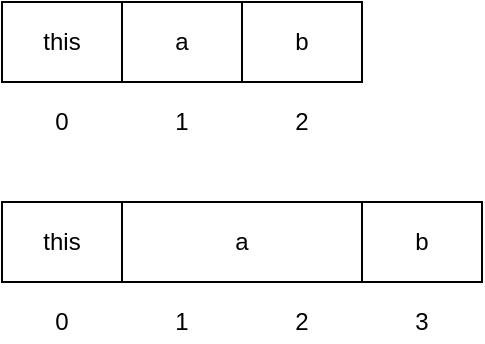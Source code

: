 <mxfile version="14.9.2" type="github">
  <diagram id="32-YPFFI914zrs2QTviE" name="Page-1">
    <mxGraphModel dx="946" dy="536" grid="1" gridSize="10" guides="1" tooltips="1" connect="1" arrows="1" fold="1" page="1" pageScale="1" pageWidth="827" pageHeight="1169" math="0" shadow="0">
      <root>
        <mxCell id="0" />
        <mxCell id="1" parent="0" />
        <mxCell id="M6k7n0lQayy1zcLVZRTs-14" value="0" style="text;html=1;strokeColor=none;fillColor=none;align=center;verticalAlign=middle;whiteSpace=wrap;rounded=0;" vertex="1" parent="1">
          <mxGeometry x="340" y="170" width="40" height="20" as="geometry" />
        </mxCell>
        <mxCell id="M6k7n0lQayy1zcLVZRTs-15" value="1" style="text;html=1;strokeColor=none;fillColor=none;align=center;verticalAlign=middle;whiteSpace=wrap;rounded=0;" vertex="1" parent="1">
          <mxGeometry x="400" y="170" width="40" height="20" as="geometry" />
        </mxCell>
        <mxCell id="M6k7n0lQayy1zcLVZRTs-16" value="2" style="text;html=1;strokeColor=none;fillColor=none;align=center;verticalAlign=middle;whiteSpace=wrap;rounded=0;" vertex="1" parent="1">
          <mxGeometry x="460" y="170" width="40" height="20" as="geometry" />
        </mxCell>
        <mxCell id="M6k7n0lQayy1zcLVZRTs-27" value="this" style="rounded=0;whiteSpace=wrap;html=1;" vertex="1" parent="1">
          <mxGeometry x="330" y="120" width="60" height="40" as="geometry" />
        </mxCell>
        <mxCell id="M6k7n0lQayy1zcLVZRTs-28" value="a" style="rounded=0;whiteSpace=wrap;html=1;" vertex="1" parent="1">
          <mxGeometry x="390" y="120" width="60" height="40" as="geometry" />
        </mxCell>
        <mxCell id="M6k7n0lQayy1zcLVZRTs-29" value="b" style="rounded=0;whiteSpace=wrap;html=1;" vertex="1" parent="1">
          <mxGeometry x="450" y="120" width="60" height="40" as="geometry" />
        </mxCell>
        <mxCell id="M6k7n0lQayy1zcLVZRTs-30" value="0" style="text;html=1;strokeColor=none;fillColor=none;align=center;verticalAlign=middle;whiteSpace=wrap;rounded=0;" vertex="1" parent="1">
          <mxGeometry x="340" y="270" width="40" height="20" as="geometry" />
        </mxCell>
        <mxCell id="M6k7n0lQayy1zcLVZRTs-31" value="1" style="text;html=1;strokeColor=none;fillColor=none;align=center;verticalAlign=middle;whiteSpace=wrap;rounded=0;" vertex="1" parent="1">
          <mxGeometry x="400" y="270" width="40" height="20" as="geometry" />
        </mxCell>
        <mxCell id="M6k7n0lQayy1zcLVZRTs-32" value="3" style="text;html=1;strokeColor=none;fillColor=none;align=center;verticalAlign=middle;whiteSpace=wrap;rounded=0;" vertex="1" parent="1">
          <mxGeometry x="520" y="270" width="40" height="20" as="geometry" />
        </mxCell>
        <mxCell id="M6k7n0lQayy1zcLVZRTs-33" value="this" style="rounded=0;whiteSpace=wrap;html=1;" vertex="1" parent="1">
          <mxGeometry x="330" y="220" width="60" height="40" as="geometry" />
        </mxCell>
        <mxCell id="M6k7n0lQayy1zcLVZRTs-35" value="b" style="rounded=0;whiteSpace=wrap;html=1;" vertex="1" parent="1">
          <mxGeometry x="510" y="220" width="60" height="40" as="geometry" />
        </mxCell>
        <mxCell id="M6k7n0lQayy1zcLVZRTs-36" value="a" style="rounded=0;whiteSpace=wrap;html=1;" vertex="1" parent="1">
          <mxGeometry x="390" y="220" width="120" height="40" as="geometry" />
        </mxCell>
        <mxCell id="M6k7n0lQayy1zcLVZRTs-37" value="2" style="text;html=1;strokeColor=none;fillColor=none;align=center;verticalAlign=middle;whiteSpace=wrap;rounded=0;" vertex="1" parent="1">
          <mxGeometry x="460" y="270" width="40" height="20" as="geometry" />
        </mxCell>
      </root>
    </mxGraphModel>
  </diagram>
</mxfile>
